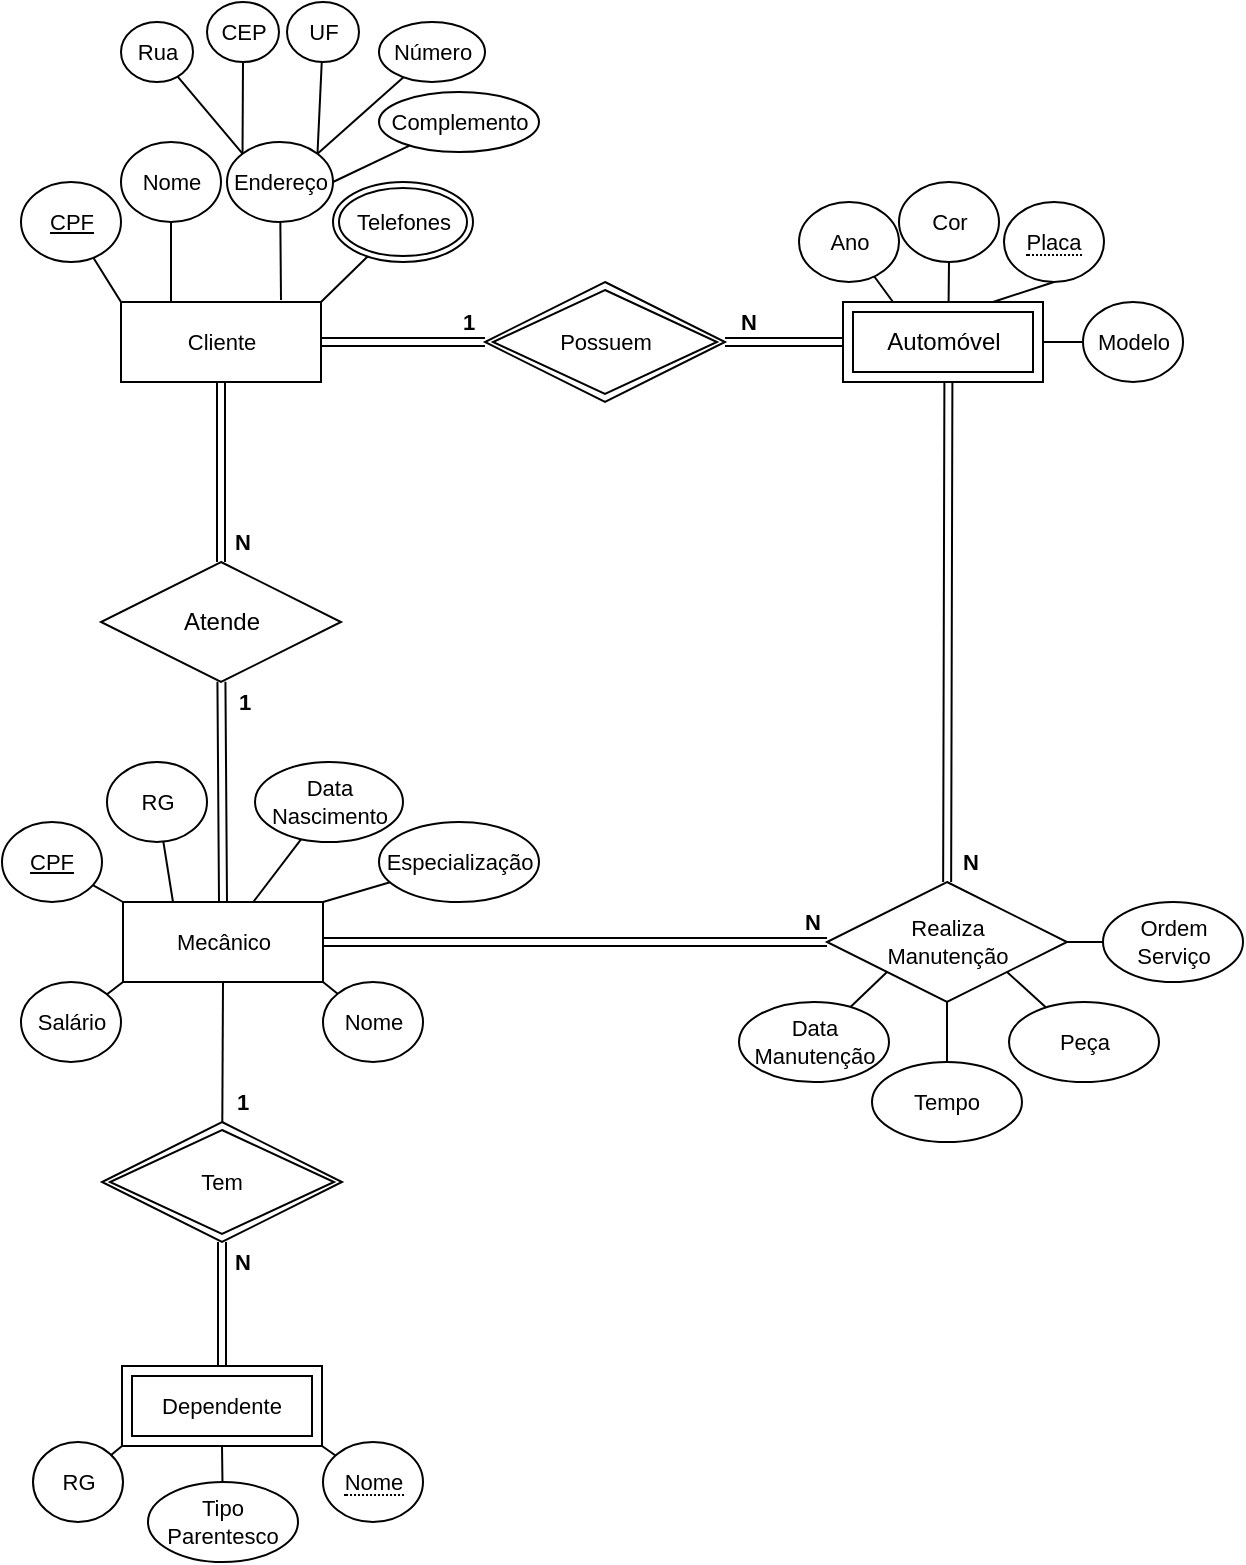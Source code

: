 <mxfile version="12.9.9" type="device"><diagram id="mS_jreGA2l8RAwho9evL" name="Página-1"><mxGraphModel dx="1086" dy="806" grid="1" gridSize="10" guides="1" tooltips="1" connect="1" arrows="1" fold="1" page="1" pageScale="1" pageWidth="827" pageHeight="1169" math="0" shadow="0"><root><mxCell id="0"/><mxCell id="1" parent="0"/><mxCell id="ApPVLiJ7CRzwP9egjFZ0-85" style="edgeStyle=none;rounded=0;orthogonalLoop=1;jettySize=auto;html=1;entryX=0;entryY=0.5;entryDx=0;entryDy=0;endArrow=none;endFill=0;shape=link;" parent="1" source="ApPVLiJ7CRzwP9egjFZ0-1" target="ApPVLiJ7CRzwP9egjFZ0-29" edge="1"><mxGeometry relative="1" as="geometry"/></mxCell><mxCell id="ApPVLiJ7CRzwP9egjFZ0-1" value="Mecânico" style="whiteSpace=wrap;html=1;align=center;fontSize=11;" parent="1" vertex="1"><mxGeometry x="120.5" y="490" width="100" height="40" as="geometry"/></mxCell><mxCell id="ApPVLiJ7CRzwP9egjFZ0-2" style="edgeStyle=orthogonalEdgeStyle;rounded=0;orthogonalLoop=1;jettySize=auto;html=1;entryX=0.5;entryY=0;entryDx=0;entryDy=0;endArrow=none;endFill=0;shape=link;fontSize=11;" parent="1" source="ApPVLiJ7CRzwP9egjFZ0-4" target="ApPVLiJ7CRzwP9egjFZ0-5" edge="1"><mxGeometry relative="1" as="geometry"/></mxCell><mxCell id="ApPVLiJ7CRzwP9egjFZ0-83" style="edgeStyle=none;rounded=0;orthogonalLoop=1;jettySize=auto;html=1;entryX=0.5;entryY=1;entryDx=0;entryDy=0;endArrow=none;endFill=0;" parent="1" source="ApPVLiJ7CRzwP9egjFZ0-4" target="ApPVLiJ7CRzwP9egjFZ0-1" edge="1"><mxGeometry relative="1" as="geometry"/></mxCell><mxCell id="ApPVLiJ7CRzwP9egjFZ0-4" value="Tem" style="shape=rhombus;double=1;perimeter=rhombusPerimeter;whiteSpace=wrap;html=1;align=center;fontSize=11;" parent="1" vertex="1"><mxGeometry x="110" y="600" width="120" height="60" as="geometry"/></mxCell><mxCell id="ApPVLiJ7CRzwP9egjFZ0-5" value="Dependente" style="shape=ext;margin=3;double=1;whiteSpace=wrap;html=1;align=center;fontSize=11;" parent="1" vertex="1"><mxGeometry x="120" y="722" width="100" height="40" as="geometry"/></mxCell><mxCell id="ApPVLiJ7CRzwP9egjFZ0-6" value="N" style="text;html=1;align=center;verticalAlign=middle;resizable=0;points=[];autosize=1;fontStyle=1;fontSize=11;" parent="1" vertex="1"><mxGeometry x="169.5" y="660" width="20" height="20" as="geometry"/></mxCell><mxCell id="ApPVLiJ7CRzwP9egjFZ0-7" value="1" style="text;html=1;align=center;verticalAlign=middle;resizable=0;points=[];autosize=1;fontStyle=1;fontSize=11;" parent="1" vertex="1"><mxGeometry x="169.5" y="580" width="20" height="20" as="geometry"/></mxCell><mxCell id="ApPVLiJ7CRzwP9egjFZ0-8" style="edgeStyle=none;rounded=0;orthogonalLoop=1;jettySize=auto;html=1;entryX=0;entryY=0;entryDx=0;entryDy=0;endArrow=none;endFill=0;fontSize=11;" parent="1" source="ApPVLiJ7CRzwP9egjFZ0-9" target="ApPVLiJ7CRzwP9egjFZ0-1" edge="1"><mxGeometry relative="1" as="geometry"/></mxCell><mxCell id="ApPVLiJ7CRzwP9egjFZ0-9" value="CPF" style="ellipse;whiteSpace=wrap;html=1;align=center;fontStyle=4;fontSize=11;" parent="1" vertex="1"><mxGeometry x="60" y="450" width="50" height="40" as="geometry"/></mxCell><mxCell id="ApPVLiJ7CRzwP9egjFZ0-10" style="edgeStyle=none;rounded=0;orthogonalLoop=1;jettySize=auto;html=1;entryX=0.25;entryY=0;entryDx=0;entryDy=0;endArrow=none;endFill=0;fontSize=11;" parent="1" source="ApPVLiJ7CRzwP9egjFZ0-11" target="ApPVLiJ7CRzwP9egjFZ0-1" edge="1"><mxGeometry relative="1" as="geometry"/></mxCell><mxCell id="ApPVLiJ7CRzwP9egjFZ0-11" value="RG" style="ellipse;whiteSpace=wrap;html=1;align=center;fontStyle=0;fontSize=11;" parent="1" vertex="1"><mxGeometry x="112.5" y="420" width="50" height="40" as="geometry"/></mxCell><mxCell id="ApPVLiJ7CRzwP9egjFZ0-12" style="edgeStyle=none;rounded=0;orthogonalLoop=1;jettySize=auto;html=1;entryX=1;entryY=1;entryDx=0;entryDy=0;endArrow=none;endFill=0;fontSize=11;" parent="1" source="ApPVLiJ7CRzwP9egjFZ0-13" target="ApPVLiJ7CRzwP9egjFZ0-1" edge="1"><mxGeometry relative="1" as="geometry"/></mxCell><mxCell id="ApPVLiJ7CRzwP9egjFZ0-13" value="Nome" style="ellipse;whiteSpace=wrap;html=1;align=center;fontStyle=0;fontSize=11;" parent="1" vertex="1"><mxGeometry x="220.5" y="530" width="50" height="40" as="geometry"/></mxCell><mxCell id="ApPVLiJ7CRzwP9egjFZ0-14" style="edgeStyle=none;rounded=0;orthogonalLoop=1;jettySize=auto;html=1;entryX=0;entryY=1;entryDx=0;entryDy=0;endArrow=none;endFill=0;fontSize=11;" parent="1" source="ApPVLiJ7CRzwP9egjFZ0-15" target="ApPVLiJ7CRzwP9egjFZ0-1" edge="1"><mxGeometry relative="1" as="geometry"/></mxCell><mxCell id="ApPVLiJ7CRzwP9egjFZ0-15" value="Salário" style="ellipse;whiteSpace=wrap;html=1;align=center;fontStyle=0;fontSize=11;" parent="1" vertex="1"><mxGeometry x="69.5" y="530" width="50" height="40" as="geometry"/></mxCell><mxCell id="ApPVLiJ7CRzwP9egjFZ0-76" style="rounded=0;orthogonalLoop=1;jettySize=auto;html=1;endArrow=none;endFill=0;" parent="1" source="ApPVLiJ7CRzwP9egjFZ0-17" target="ApPVLiJ7CRzwP9egjFZ0-1" edge="1"><mxGeometry relative="1" as="geometry"/></mxCell><mxCell id="ApPVLiJ7CRzwP9egjFZ0-17" value="Data&lt;br style=&quot;font-size: 11px;&quot;&gt;Nascimento" style="ellipse;whiteSpace=wrap;html=1;align=center;fontStyle=0;fontSize=11;" parent="1" vertex="1"><mxGeometry x="186.5" y="420" width="74" height="40" as="geometry"/></mxCell><mxCell id="ApPVLiJ7CRzwP9egjFZ0-18" style="rounded=0;orthogonalLoop=1;jettySize=auto;html=1;entryX=1;entryY=0;entryDx=0;entryDy=0;endArrow=none;endFill=0;fontSize=11;" parent="1" source="ApPVLiJ7CRzwP9egjFZ0-19" target="ApPVLiJ7CRzwP9egjFZ0-1" edge="1"><mxGeometry relative="1" as="geometry"/></mxCell><mxCell id="ApPVLiJ7CRzwP9egjFZ0-19" value="Especialização" style="ellipse;whiteSpace=wrap;html=1;align=center;fontStyle=0;fontSize=11;" parent="1" vertex="1"><mxGeometry x="248.5" y="450" width="80" height="40" as="geometry"/></mxCell><mxCell id="ApPVLiJ7CRzwP9egjFZ0-20" style="edgeStyle=none;rounded=0;orthogonalLoop=1;jettySize=auto;html=1;entryX=1;entryY=1;entryDx=0;entryDy=0;endArrow=none;endFill=0;fontSize=11;" parent="1" source="ApPVLiJ7CRzwP9egjFZ0-21" target="ApPVLiJ7CRzwP9egjFZ0-5" edge="1"><mxGeometry relative="1" as="geometry"/></mxCell><mxCell id="ApPVLiJ7CRzwP9egjFZ0-21" value="&lt;span style=&quot;border-bottom: 1px dotted&quot;&gt;Nome&lt;br&gt;&lt;/span&gt;" style="ellipse;whiteSpace=wrap;html=1;align=center;fontSize=11;" parent="1" vertex="1"><mxGeometry x="220.5" y="760" width="50" height="40" as="geometry"/></mxCell><mxCell id="ApPVLiJ7CRzwP9egjFZ0-22" style="edgeStyle=none;rounded=0;orthogonalLoop=1;jettySize=auto;html=1;entryX=0;entryY=1;entryDx=0;entryDy=0;endArrow=none;endFill=0;fontSize=11;" parent="1" source="ApPVLiJ7CRzwP9egjFZ0-23" target="ApPVLiJ7CRzwP9egjFZ0-5" edge="1"><mxGeometry relative="1" as="geometry"/></mxCell><mxCell id="ApPVLiJ7CRzwP9egjFZ0-23" value="RG" style="ellipse;whiteSpace=wrap;html=1;align=center;fontSize=11;" parent="1" vertex="1"><mxGeometry x="75.5" y="760" width="45" height="40" as="geometry"/></mxCell><mxCell id="ApPVLiJ7CRzwP9egjFZ0-24" style="edgeStyle=none;rounded=0;orthogonalLoop=1;jettySize=auto;html=1;entryX=0.5;entryY=1;entryDx=0;entryDy=0;endArrow=none;endFill=0;fontSize=11;" parent="1" source="ApPVLiJ7CRzwP9egjFZ0-25" target="ApPVLiJ7CRzwP9egjFZ0-5" edge="1"><mxGeometry relative="1" as="geometry"/></mxCell><mxCell id="ApPVLiJ7CRzwP9egjFZ0-25" value="Tipo&lt;br&gt;Parentesco" style="ellipse;whiteSpace=wrap;html=1;align=center;fontSize=11;" parent="1" vertex="1"><mxGeometry x="133" y="780" width="75" height="40" as="geometry"/></mxCell><mxCell id="ApPVLiJ7CRzwP9egjFZ0-86" style="edgeStyle=none;rounded=0;orthogonalLoop=1;jettySize=auto;html=1;endArrow=none;endFill=0;shape=link;entryX=0.527;entryY=0.981;entryDx=0;entryDy=0;entryPerimeter=0;" parent="1" source="ApPVLiJ7CRzwP9egjFZ0-29" target="sWaD4ozN4tRNic_rkFk--1" edge="1"><mxGeometry relative="1" as="geometry"><mxPoint x="533.5" y="240" as="targetPoint"/></mxGeometry></mxCell><mxCell id="ApPVLiJ7CRzwP9egjFZ0-29" value="Realiza&lt;br&gt;Manutenção" style="shape=rhombus;perimeter=rhombusPerimeter;whiteSpace=wrap;html=1;align=center;fontSize=11;" parent="1" vertex="1"><mxGeometry x="472.5" y="480" width="120" height="60" as="geometry"/></mxCell><mxCell id="ApPVLiJ7CRzwP9egjFZ0-30" value="N" style="text;html=1;align=center;verticalAlign=middle;resizable=0;points=[];autosize=1;fontStyle=1;fontSize=11;" parent="1" vertex="1"><mxGeometry x="455" y="490" width="20" height="20" as="geometry"/></mxCell><mxCell id="ApPVLiJ7CRzwP9egjFZ0-31" value="N" style="text;html=1;align=center;verticalAlign=middle;resizable=0;points=[];autosize=1;fontStyle=1;fontSize=11;" parent="1" vertex="1"><mxGeometry x="533.5" y="460" width="20" height="20" as="geometry"/></mxCell><mxCell id="ApPVLiJ7CRzwP9egjFZ0-32" style="edgeStyle=none;rounded=0;orthogonalLoop=1;jettySize=auto;html=1;endArrow=none;endFill=0;fontSize=11;entryX=1;entryY=0.5;entryDx=0;entryDy=0;" parent="1" source="ApPVLiJ7CRzwP9egjFZ0-33" target="ApPVLiJ7CRzwP9egjFZ0-29" edge="1"><mxGeometry relative="1" as="geometry"/></mxCell><mxCell id="ApPVLiJ7CRzwP9egjFZ0-33" value="Ordem&lt;br&gt;Serviço" style="ellipse;whiteSpace=wrap;html=1;align=center;fontSize=11;" parent="1" vertex="1"><mxGeometry x="610.5" y="490" width="70" height="40" as="geometry"/></mxCell><mxCell id="ApPVLiJ7CRzwP9egjFZ0-34" style="edgeStyle=none;rounded=0;orthogonalLoop=1;jettySize=auto;html=1;entryX=0;entryY=1;entryDx=0;entryDy=0;endArrow=none;endFill=0;fontSize=11;" parent="1" source="ApPVLiJ7CRzwP9egjFZ0-35" target="ApPVLiJ7CRzwP9egjFZ0-29" edge="1"><mxGeometry relative="1" as="geometry"/></mxCell><mxCell id="ApPVLiJ7CRzwP9egjFZ0-35" value="Data&lt;br&gt;Manutenção" style="ellipse;whiteSpace=wrap;html=1;align=center;fontSize=11;" parent="1" vertex="1"><mxGeometry x="428.5" y="540" width="75" height="40" as="geometry"/></mxCell><mxCell id="ApPVLiJ7CRzwP9egjFZ0-36" style="edgeStyle=none;rounded=0;orthogonalLoop=1;jettySize=auto;html=1;entryX=0.5;entryY=1;entryDx=0;entryDy=0;endArrow=none;endFill=0;fontSize=11;" parent="1" source="ApPVLiJ7CRzwP9egjFZ0-37" target="ApPVLiJ7CRzwP9egjFZ0-29" edge="1"><mxGeometry relative="1" as="geometry"/></mxCell><mxCell id="ApPVLiJ7CRzwP9egjFZ0-37" value="Tempo" style="ellipse;whiteSpace=wrap;html=1;align=center;fontSize=11;" parent="1" vertex="1"><mxGeometry x="495" y="570" width="75" height="40" as="geometry"/></mxCell><mxCell id="ApPVLiJ7CRzwP9egjFZ0-38" style="edgeStyle=none;rounded=0;orthogonalLoop=1;jettySize=auto;html=1;entryX=1;entryY=1;entryDx=0;entryDy=0;endArrow=none;endFill=0;fontSize=11;" parent="1" source="ApPVLiJ7CRzwP9egjFZ0-39" target="ApPVLiJ7CRzwP9egjFZ0-29" edge="1"><mxGeometry relative="1" as="geometry"/></mxCell><mxCell id="ApPVLiJ7CRzwP9egjFZ0-39" value="Peça" style="ellipse;whiteSpace=wrap;html=1;align=center;fontSize=11;" parent="1" vertex="1"><mxGeometry x="563.5" y="540" width="75" height="40" as="geometry"/></mxCell><mxCell id="ApPVLiJ7CRzwP9egjFZ0-40" style="edgeStyle=none;rounded=0;orthogonalLoop=1;jettySize=auto;html=1;entryX=0.75;entryY=0;entryDx=0;entryDy=0;endArrow=none;endFill=0;fontSize=11;exitX=0.5;exitY=1;exitDx=0;exitDy=0;" parent="1" source="sWaD4ozN4tRNic_rkFk--3" target="sWaD4ozN4tRNic_rkFk--1" edge="1"><mxGeometry relative="1" as="geometry"><mxPoint x="568.543" y="176.026" as="sourcePoint"/><mxPoint x="558.5" y="190" as="targetPoint"/></mxGeometry></mxCell><mxCell id="ApPVLiJ7CRzwP9egjFZ0-84" style="edgeStyle=none;rounded=0;orthogonalLoop=1;jettySize=auto;html=1;entryX=1;entryY=0.5;entryDx=0;entryDy=0;endArrow=none;endFill=0;" parent="1" source="ApPVLiJ7CRzwP9egjFZ0-43" target="sWaD4ozN4tRNic_rkFk--1" edge="1"><mxGeometry relative="1" as="geometry"><mxPoint x="583.5" y="210" as="targetPoint"/></mxGeometry></mxCell><mxCell id="ApPVLiJ7CRzwP9egjFZ0-43" value="Modelo" style="ellipse;whiteSpace=wrap;html=1;align=center;fontSize=11;fontStyle=0" parent="1" vertex="1"><mxGeometry x="600.5" y="190" width="50" height="40" as="geometry"/></mxCell><mxCell id="ApPVLiJ7CRzwP9egjFZ0-44" style="edgeStyle=none;rounded=0;orthogonalLoop=1;jettySize=auto;html=1;endArrow=none;endFill=0;fontSize=11;entryX=0.25;entryY=0;entryDx=0;entryDy=0;" parent="1" source="ApPVLiJ7CRzwP9egjFZ0-45" target="sWaD4ozN4tRNic_rkFk--1" edge="1"><mxGeometry relative="1" as="geometry"><mxPoint x="520.5" y="180" as="targetPoint"/></mxGeometry></mxCell><mxCell id="ApPVLiJ7CRzwP9egjFZ0-45" value="Ano" style="ellipse;whiteSpace=wrap;html=1;align=center;fontSize=11;fontStyle=0" parent="1" vertex="1"><mxGeometry x="458.5" y="140" width="50" height="40" as="geometry"/></mxCell><mxCell id="ApPVLiJ7CRzwP9egjFZ0-46" style="edgeStyle=none;rounded=0;orthogonalLoop=1;jettySize=auto;html=1;entryX=0.528;entryY=0.005;entryDx=0;entryDy=0;endArrow=none;endFill=0;fontSize=11;entryPerimeter=0;" parent="1" source="ApPVLiJ7CRzwP9egjFZ0-47" target="sWaD4ozN4tRNic_rkFk--1" edge="1"><mxGeometry relative="1" as="geometry"><mxPoint x="533.5" y="190" as="targetPoint"/></mxGeometry></mxCell><mxCell id="ApPVLiJ7CRzwP9egjFZ0-47" value="Cor" style="ellipse;whiteSpace=wrap;html=1;align=center;fontSize=11;fontStyle=0" parent="1" vertex="1"><mxGeometry x="508.5" y="130" width="50" height="40" as="geometry"/></mxCell><mxCell id="ApPVLiJ7CRzwP9egjFZ0-48" value="Cliente" style="whiteSpace=wrap;html=1;align=center;fontSize=11;" parent="1" vertex="1"><mxGeometry x="119.5" y="190" width="100" height="40" as="geometry"/></mxCell><mxCell id="ApPVLiJ7CRzwP9egjFZ0-72" style="edgeStyle=orthogonalEdgeStyle;rounded=0;orthogonalLoop=1;jettySize=auto;html=1;endArrow=none;endFill=0;shape=link;exitX=0;exitY=0.5;exitDx=0;exitDy=0;" parent="1" source="sWaD4ozN4tRNic_rkFk--2" target="ApPVLiJ7CRzwP9egjFZ0-48" edge="1"><mxGeometry relative="1" as="geometry"><mxPoint x="302.5" y="210" as="sourcePoint"/></mxGeometry></mxCell><mxCell id="ApPVLiJ7CRzwP9egjFZ0-73" style="edgeStyle=orthogonalEdgeStyle;rounded=0;orthogonalLoop=1;jettySize=auto;html=1;entryX=0;entryY=0.5;entryDx=0;entryDy=0;endArrow=none;endFill=0;shape=link;exitX=1;exitY=0.5;exitDx=0;exitDy=0;" parent="1" source="sWaD4ozN4tRNic_rkFk--2" target="sWaD4ozN4tRNic_rkFk--1" edge="1"><mxGeometry relative="1" as="geometry"><mxPoint x="422.5" y="210" as="sourcePoint"/><mxPoint x="483.5" y="210" as="targetPoint"/></mxGeometry></mxCell><mxCell id="ApPVLiJ7CRzwP9egjFZ0-52" value="N" style="text;html=1;align=center;verticalAlign=middle;resizable=0;points=[];autosize=1;fontStyle=1;fontSize=11;" parent="1" vertex="1"><mxGeometry x="422.5" y="190" width="20" height="20" as="geometry"/></mxCell><mxCell id="ApPVLiJ7CRzwP9egjFZ0-53" value="1" style="text;html=1;align=center;verticalAlign=middle;resizable=0;points=[];autosize=1;fontStyle=1;fontSize=11;" parent="1" vertex="1"><mxGeometry x="282.5" y="190" width="20" height="20" as="geometry"/></mxCell><mxCell id="ApPVLiJ7CRzwP9egjFZ0-54" style="edgeStyle=none;rounded=0;orthogonalLoop=1;jettySize=auto;html=1;entryX=0;entryY=0;entryDx=0;entryDy=0;endArrow=none;endFill=0;fontSize=11;" parent="1" source="ApPVLiJ7CRzwP9egjFZ0-55" target="ApPVLiJ7CRzwP9egjFZ0-48" edge="1"><mxGeometry relative="1" as="geometry"/></mxCell><mxCell id="ApPVLiJ7CRzwP9egjFZ0-55" value="CPF" style="ellipse;whiteSpace=wrap;html=1;align=center;fontSize=11;fontStyle=4" parent="1" vertex="1"><mxGeometry x="69.5" y="130" width="50" height="40" as="geometry"/></mxCell><mxCell id="ApPVLiJ7CRzwP9egjFZ0-56" value="" style="edgeStyle=none;rounded=0;orthogonalLoop=1;jettySize=auto;html=1;endArrow=none;endFill=0;fontSize=11;entryX=0.25;entryY=0;entryDx=0;entryDy=0;" parent="1" source="ApPVLiJ7CRzwP9egjFZ0-57" target="ApPVLiJ7CRzwP9egjFZ0-48" edge="1"><mxGeometry relative="1" as="geometry"><mxPoint x="163.5" y="190" as="targetPoint"/></mxGeometry></mxCell><mxCell id="ApPVLiJ7CRzwP9egjFZ0-57" value="Nome" style="ellipse;whiteSpace=wrap;html=1;align=center;fontSize=11;fontStyle=0" parent="1" vertex="1"><mxGeometry x="119.5" y="110" width="50" height="40" as="geometry"/></mxCell><mxCell id="ApPVLiJ7CRzwP9egjFZ0-58" style="edgeStyle=none;rounded=0;orthogonalLoop=1;jettySize=auto;html=1;endArrow=none;endFill=0;fontSize=11;" parent="1" source="ApPVLiJ7CRzwP9egjFZ0-59" edge="1"><mxGeometry relative="1" as="geometry"><mxPoint x="199.5" y="189" as="targetPoint"/></mxGeometry></mxCell><mxCell id="ApPVLiJ7CRzwP9egjFZ0-59" value="Endereço" style="ellipse;whiteSpace=wrap;html=1;align=center;fontSize=11;fontStyle=0" parent="1" vertex="1"><mxGeometry x="172.5" y="110" width="53" height="40" as="geometry"/></mxCell><mxCell id="ApPVLiJ7CRzwP9egjFZ0-60" style="edgeStyle=none;rounded=0;orthogonalLoop=1;jettySize=auto;html=1;entryX=1;entryY=0;entryDx=0;entryDy=0;endArrow=none;endFill=0;fontSize=11;" parent="1" source="ApPVLiJ7CRzwP9egjFZ0-61" target="ApPVLiJ7CRzwP9egjFZ0-48" edge="1"><mxGeometry relative="1" as="geometry"/></mxCell><mxCell id="ApPVLiJ7CRzwP9egjFZ0-61" value="Telefones" style="ellipse;shape=doubleEllipse;margin=3;whiteSpace=wrap;html=1;align=center;fontSize=11;" parent="1" vertex="1"><mxGeometry x="225.5" y="130" width="70" height="40" as="geometry"/></mxCell><mxCell id="ApPVLiJ7CRzwP9egjFZ0-62" style="edgeStyle=none;rounded=0;orthogonalLoop=1;jettySize=auto;html=1;entryX=0;entryY=0;entryDx=0;entryDy=0;endArrow=none;endFill=0;fontSize=11;" parent="1" source="ApPVLiJ7CRzwP9egjFZ0-63" target="ApPVLiJ7CRzwP9egjFZ0-59" edge="1"><mxGeometry relative="1" as="geometry"/></mxCell><mxCell id="ApPVLiJ7CRzwP9egjFZ0-63" value="Rua" style="ellipse;whiteSpace=wrap;html=1;align=center;fontSize=11;fontStyle=0" parent="1" vertex="1"><mxGeometry x="119.5" y="50" width="36" height="30" as="geometry"/></mxCell><mxCell id="ApPVLiJ7CRzwP9egjFZ0-64" style="edgeStyle=none;rounded=0;orthogonalLoop=1;jettySize=auto;html=1;entryX=0;entryY=0;entryDx=0;entryDy=0;endArrow=none;endFill=0;fontSize=11;" parent="1" source="ApPVLiJ7CRzwP9egjFZ0-65" target="ApPVLiJ7CRzwP9egjFZ0-59" edge="1"><mxGeometry relative="1" as="geometry"/></mxCell><mxCell id="ApPVLiJ7CRzwP9egjFZ0-65" value="CEP&lt;span style=&quot;color: rgba(0 , 0 , 0 , 0) ; font-family: monospace ; font-size: 0px&quot;&gt;%3CmxGraphModel%3E%3Croot%3E%3CmxCell%20id%3D%220%22%2F%3E%3CmxCell%20id%3D%221%22%20parent%3D%220%22%2F%3E%3CmxCell%20id%3D%222%22%20value%3D%22Rua%22%20style%3D%22ellipse%3BwhiteSpace%3Dwrap%3Bhtml%3D1%3Balign%3Dcenter%3BfontSize%3D11%3BfontStyle%3D0%22%20vertex%3D%221%22%20parent%3D%221%22%3E%3CmxGeometry%20x%3D%22824%22%20y%3D%22100%22%20width%3D%2236%22%20height%3D%2230%22%20as%3D%22geometry%22%2F%3E%3C%2FmxCell%3E%3C%2Froot%3E%3C%2FmxGraphModel%3E&lt;/span&gt;" style="ellipse;whiteSpace=wrap;html=1;align=center;fontSize=11;fontStyle=0" parent="1" vertex="1"><mxGeometry x="162.5" y="40" width="36" height="30" as="geometry"/></mxCell><mxCell id="ApPVLiJ7CRzwP9egjFZ0-66" style="edgeStyle=none;rounded=0;orthogonalLoop=1;jettySize=auto;html=1;entryX=1;entryY=0;entryDx=0;entryDy=0;endArrow=none;endFill=0;fontSize=11;" parent="1" source="ApPVLiJ7CRzwP9egjFZ0-67" target="ApPVLiJ7CRzwP9egjFZ0-59" edge="1"><mxGeometry relative="1" as="geometry"/></mxCell><mxCell id="ApPVLiJ7CRzwP9egjFZ0-67" value="UF" style="ellipse;whiteSpace=wrap;html=1;align=center;fontSize=11;fontStyle=0" parent="1" vertex="1"><mxGeometry x="202.5" y="40" width="36" height="30" as="geometry"/></mxCell><mxCell id="ApPVLiJ7CRzwP9egjFZ0-68" style="edgeStyle=none;rounded=0;orthogonalLoop=1;jettySize=auto;html=1;entryX=1;entryY=0;entryDx=0;entryDy=0;endArrow=none;endFill=0;fontSize=11;" parent="1" source="ApPVLiJ7CRzwP9egjFZ0-69" target="ApPVLiJ7CRzwP9egjFZ0-59" edge="1"><mxGeometry relative="1" as="geometry"/></mxCell><mxCell id="ApPVLiJ7CRzwP9egjFZ0-69" value="Número" style="ellipse;whiteSpace=wrap;html=1;align=center;fontSize=11;fontStyle=0" parent="1" vertex="1"><mxGeometry x="248.5" y="50" width="53" height="30" as="geometry"/></mxCell><mxCell id="ApPVLiJ7CRzwP9egjFZ0-70" style="edgeStyle=none;rounded=0;orthogonalLoop=1;jettySize=auto;html=1;entryX=1;entryY=0.5;entryDx=0;entryDy=0;endArrow=none;endFill=0;fontSize=11;" parent="1" source="ApPVLiJ7CRzwP9egjFZ0-71" target="ApPVLiJ7CRzwP9egjFZ0-59" edge="1"><mxGeometry relative="1" as="geometry"/></mxCell><mxCell id="ApPVLiJ7CRzwP9egjFZ0-71" value="Complemento" style="ellipse;whiteSpace=wrap;html=1;align=center;fontSize=11;fontStyle=0" parent="1" vertex="1"><mxGeometry x="248.5" y="85" width="80" height="30" as="geometry"/></mxCell><mxCell id="ApPVLiJ7CRzwP9egjFZ0-79" style="edgeStyle=none;rounded=0;orthogonalLoop=1;jettySize=auto;html=1;entryX=0.5;entryY=1;entryDx=0;entryDy=0;endArrow=none;endFill=0;shape=link;" parent="1" source="ApPVLiJ7CRzwP9egjFZ0-75" target="ApPVLiJ7CRzwP9egjFZ0-48" edge="1"><mxGeometry relative="1" as="geometry"/></mxCell><mxCell id="ApPVLiJ7CRzwP9egjFZ0-81" style="edgeStyle=none;rounded=0;orthogonalLoop=1;jettySize=auto;html=1;entryX=0.5;entryY=0;entryDx=0;entryDy=0;endArrow=none;endFill=0;shape=link;" parent="1" source="ApPVLiJ7CRzwP9egjFZ0-75" target="ApPVLiJ7CRzwP9egjFZ0-1" edge="1"><mxGeometry relative="1" as="geometry"/></mxCell><mxCell id="ApPVLiJ7CRzwP9egjFZ0-75" value="Atende" style="shape=rhombus;perimeter=rhombusPerimeter;whiteSpace=wrap;html=1;align=center;" parent="1" vertex="1"><mxGeometry x="109.5" y="320" width="120" height="60" as="geometry"/></mxCell><mxCell id="ApPVLiJ7CRzwP9egjFZ0-87" value="1" style="text;html=1;align=center;verticalAlign=middle;resizable=0;points=[];autosize=1;fontStyle=1;fontSize=11;" parent="1" vertex="1"><mxGeometry x="170.5" y="380" width="20" height="20" as="geometry"/></mxCell><mxCell id="ApPVLiJ7CRzwP9egjFZ0-88" value="N" style="text;html=1;align=center;verticalAlign=middle;resizable=0;points=[];autosize=1;fontStyle=1;fontSize=11;" parent="1" vertex="1"><mxGeometry x="169.5" y="300" width="20" height="20" as="geometry"/></mxCell><mxCell id="sWaD4ozN4tRNic_rkFk--1" value="Automóvel" style="shape=ext;margin=3;double=1;whiteSpace=wrap;html=1;align=center;" parent="1" vertex="1"><mxGeometry x="480.5" y="190" width="100" height="40" as="geometry"/></mxCell><mxCell id="sWaD4ozN4tRNic_rkFk--2" value="Possuem" style="shape=rhombus;double=1;perimeter=rhombusPerimeter;whiteSpace=wrap;html=1;align=center;fontSize=11;" parent="1" vertex="1"><mxGeometry x="301.5" y="180" width="120" height="60" as="geometry"/></mxCell><mxCell id="sWaD4ozN4tRNic_rkFk--3" value="&lt;span style=&quot;border-bottom: 1px dotted&quot;&gt;Placa&lt;br&gt;&lt;/span&gt;" style="ellipse;whiteSpace=wrap;html=1;align=center;fontSize=11;" parent="1" vertex="1"><mxGeometry x="561" y="140" width="50" height="40" as="geometry"/></mxCell></root></mxGraphModel></diagram></mxfile>